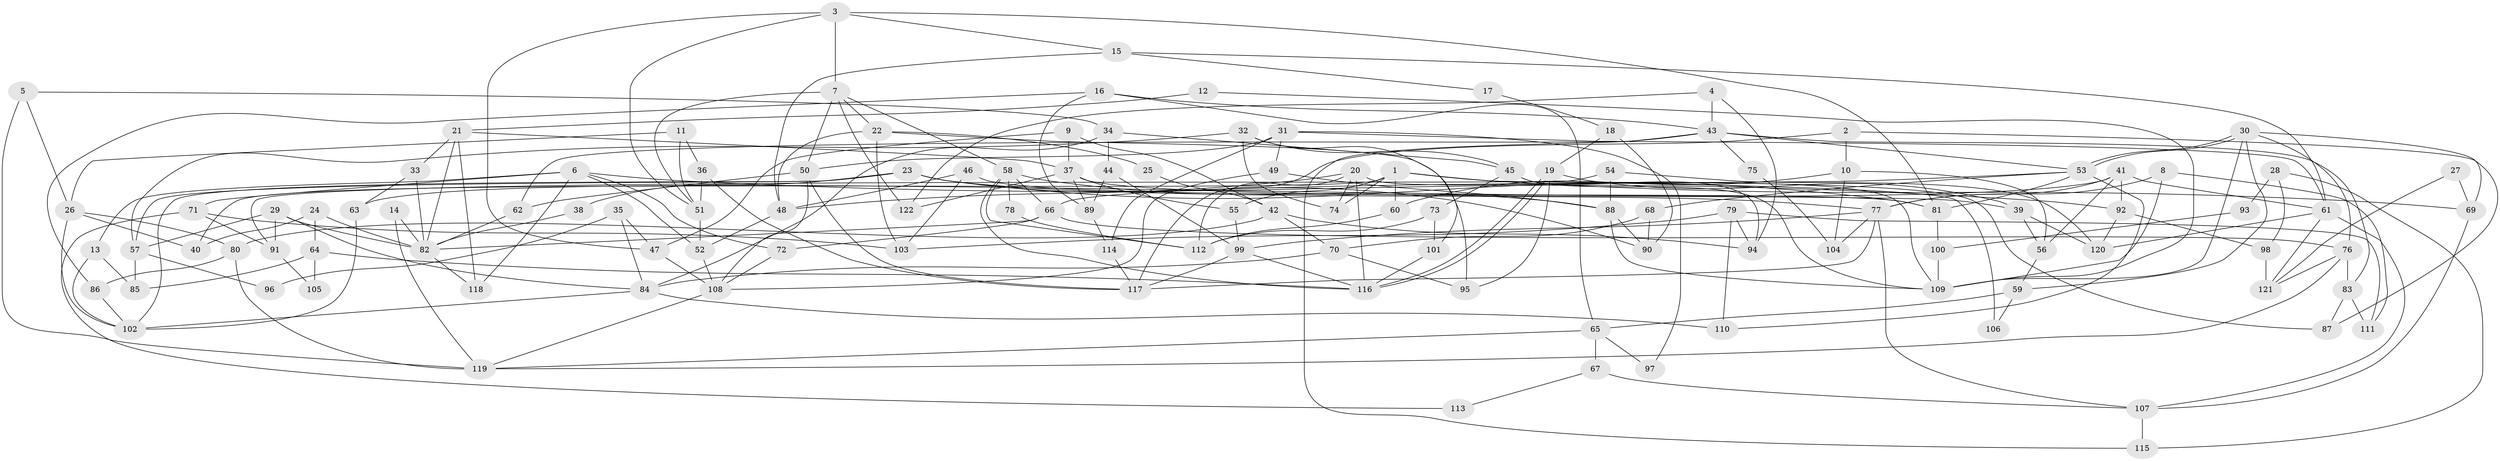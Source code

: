 // coarse degree distribution, {10: 0.011627906976744186, 13: 0.011627906976744186, 5: 0.1744186046511628, 6: 0.10465116279069768, 3: 0.313953488372093, 4: 0.13953488372093023, 2: 0.12790697674418605, 12: 0.023255813953488372, 9: 0.011627906976744186, 11: 0.023255813953488372, 7: 0.046511627906976744, 8: 0.011627906976744186}
// Generated by graph-tools (version 1.1) at 2025/51/03/04/25 22:51:06]
// undirected, 122 vertices, 244 edges
graph export_dot {
  node [color=gray90,style=filled];
  1;
  2;
  3;
  4;
  5;
  6;
  7;
  8;
  9;
  10;
  11;
  12;
  13;
  14;
  15;
  16;
  17;
  18;
  19;
  20;
  21;
  22;
  23;
  24;
  25;
  26;
  27;
  28;
  29;
  30;
  31;
  32;
  33;
  34;
  35;
  36;
  37;
  38;
  39;
  40;
  41;
  42;
  43;
  44;
  45;
  46;
  47;
  48;
  49;
  50;
  51;
  52;
  53;
  54;
  55;
  56;
  57;
  58;
  59;
  60;
  61;
  62;
  63;
  64;
  65;
  66;
  67;
  68;
  69;
  70;
  71;
  72;
  73;
  74;
  75;
  76;
  77;
  78;
  79;
  80;
  81;
  82;
  83;
  84;
  85;
  86;
  87;
  88;
  89;
  90;
  91;
  92;
  93;
  94;
  95;
  96;
  97;
  98;
  99;
  100;
  101;
  102;
  103;
  104;
  105;
  106;
  107;
  108;
  109;
  110;
  111;
  112;
  113;
  114;
  115;
  116;
  117;
  118;
  119;
  120;
  121;
  122;
  1 -- 40;
  1 -- 69;
  1 -- 55;
  1 -- 60;
  1 -- 74;
  1 -- 87;
  1 -- 106;
  2 -- 87;
  2 -- 117;
  2 -- 10;
  3 -- 81;
  3 -- 15;
  3 -- 7;
  3 -- 47;
  3 -- 51;
  4 -- 122;
  4 -- 43;
  4 -- 94;
  5 -- 119;
  5 -- 26;
  5 -- 34;
  6 -- 72;
  6 -- 52;
  6 -- 13;
  6 -- 71;
  6 -- 92;
  6 -- 118;
  7 -- 58;
  7 -- 22;
  7 -- 50;
  7 -- 51;
  7 -- 122;
  8 -- 109;
  8 -- 77;
  8 -- 111;
  9 -- 47;
  9 -- 42;
  9 -- 37;
  10 -- 56;
  10 -- 60;
  10 -- 104;
  11 -- 36;
  11 -- 51;
  11 -- 26;
  12 -- 21;
  12 -- 109;
  13 -- 102;
  13 -- 85;
  14 -- 119;
  14 -- 82;
  15 -- 61;
  15 -- 48;
  15 -- 17;
  16 -- 65;
  16 -- 43;
  16 -- 86;
  16 -- 89;
  17 -- 18;
  18 -- 90;
  18 -- 19;
  19 -- 39;
  19 -- 116;
  19 -- 116;
  19 -- 95;
  20 -- 116;
  20 -- 112;
  20 -- 48;
  20 -- 74;
  20 -- 109;
  21 -- 37;
  21 -- 118;
  21 -- 33;
  21 -- 82;
  22 -- 48;
  22 -- 25;
  22 -- 95;
  22 -- 103;
  23 -- 102;
  23 -- 81;
  23 -- 38;
  23 -- 57;
  23 -- 77;
  23 -- 90;
  24 -- 64;
  24 -- 82;
  24 -- 40;
  25 -- 42;
  26 -- 80;
  26 -- 40;
  26 -- 102;
  27 -- 69;
  27 -- 121;
  28 -- 98;
  28 -- 115;
  28 -- 93;
  29 -- 82;
  29 -- 57;
  29 -- 84;
  29 -- 91;
  30 -- 109;
  30 -- 53;
  30 -- 53;
  30 -- 59;
  30 -- 69;
  30 -- 76;
  31 -- 114;
  31 -- 49;
  31 -- 50;
  31 -- 61;
  31 -- 97;
  32 -- 45;
  32 -- 74;
  32 -- 57;
  32 -- 101;
  33 -- 82;
  33 -- 63;
  34 -- 84;
  34 -- 44;
  34 -- 45;
  35 -- 47;
  35 -- 84;
  35 -- 96;
  36 -- 51;
  36 -- 117;
  37 -- 55;
  37 -- 39;
  37 -- 89;
  37 -- 122;
  38 -- 82;
  39 -- 120;
  39 -- 56;
  41 -- 77;
  41 -- 63;
  41 -- 56;
  41 -- 61;
  41 -- 92;
  42 -- 94;
  42 -- 70;
  42 -- 80;
  43 -- 62;
  43 -- 83;
  43 -- 53;
  43 -- 75;
  43 -- 115;
  44 -- 89;
  44 -- 99;
  45 -- 109;
  45 -- 73;
  45 -- 94;
  46 -- 48;
  46 -- 103;
  46 -- 81;
  47 -- 108;
  48 -- 52;
  49 -- 108;
  49 -- 88;
  50 -- 62;
  50 -- 108;
  50 -- 117;
  51 -- 52;
  52 -- 108;
  53 -- 66;
  53 -- 68;
  53 -- 81;
  53 -- 110;
  54 -- 120;
  54 -- 88;
  54 -- 91;
  55 -- 99;
  56 -- 59;
  57 -- 85;
  57 -- 96;
  58 -- 112;
  58 -- 116;
  58 -- 66;
  58 -- 78;
  58 -- 88;
  59 -- 65;
  59 -- 106;
  60 -- 112;
  61 -- 107;
  61 -- 120;
  61 -- 121;
  62 -- 82;
  63 -- 102;
  64 -- 116;
  64 -- 85;
  64 -- 105;
  65 -- 119;
  65 -- 67;
  65 -- 97;
  66 -- 72;
  66 -- 76;
  66 -- 82;
  67 -- 107;
  67 -- 113;
  68 -- 70;
  68 -- 90;
  69 -- 107;
  70 -- 95;
  70 -- 84;
  71 -- 91;
  71 -- 103;
  71 -- 113;
  72 -- 108;
  73 -- 101;
  73 -- 112;
  75 -- 104;
  76 -- 83;
  76 -- 119;
  76 -- 121;
  77 -- 117;
  77 -- 99;
  77 -- 104;
  77 -- 107;
  78 -- 112;
  79 -- 103;
  79 -- 94;
  79 -- 110;
  79 -- 111;
  80 -- 86;
  80 -- 119;
  81 -- 100;
  82 -- 118;
  83 -- 111;
  83 -- 87;
  84 -- 110;
  84 -- 102;
  86 -- 102;
  88 -- 90;
  88 -- 109;
  89 -- 114;
  91 -- 105;
  92 -- 98;
  92 -- 120;
  93 -- 100;
  98 -- 121;
  99 -- 116;
  99 -- 117;
  100 -- 109;
  101 -- 116;
  107 -- 115;
  108 -- 119;
  114 -- 117;
}
